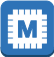<?xml version="1.0" encoding="UTF-8"?>
<dia:diagram xmlns:dia="http://www.lysator.liu.se/~alla/dia/">
  <dia:layer name="Fondo" visible="true" active="true">
    <dia:group>
      <dia:group>
        <dia:group>
          <dia:group>
            <dia:object type="Standard - BezierLine" version="0" id="O0">
              <dia:attribute name="obj_pos">
                <dia:point val="3.868,3.392"/>
              </dia:attribute>
              <dia:attribute name="obj_bb">
                <dia:rectangle val="2.864,3.392;4.864,3.715"/>
              </dia:attribute>
              <dia:attribute name="bez_points">
                <dia:point val="3.868,3.392"/>
                <dia:point val="3.868,3.523"/>
                <dia:point val="3.868,3.392"/>
                <dia:point val="3.868,3.523"/>
                <dia:point val="3.868,3.541"/>
                <dia:point val="3.866,3.559"/>
                <dia:point val="3.864,3.576"/>
                <dia:point val="3.864,3.445"/>
                <dia:point val="3.864,3.576"/>
                <dia:point val="3.864,3.445"/>
                <dia:point val="3.866,3.428"/>
                <dia:point val="3.868,3.41"/>
                <dia:point val="3.868,3.392"/>
              </dia:attribute>
              <dia:attribute name="corner_types">
                <dia:enum val="0"/>
                <dia:enum val="0"/>
                <dia:enum val="0"/>
                <dia:enum val="0"/>
                <dia:enum val="0"/>
              </dia:attribute>
              <dia:attribute name="line_color">
                <dia:color val="#19486f"/>
              </dia:attribute>
              <dia:attribute name="line_width">
                <dia:real val="0"/>
              </dia:attribute>
            </dia:object>
            <dia:object type="Standard - BezierLine" version="0" id="O1">
              <dia:attribute name="obj_pos">
                <dia:point val="3.864,3.445"/>
              </dia:attribute>
              <dia:attribute name="obj_bb">
                <dia:rectangle val="3.85,3.445;3.864,3.636"/>
              </dia:attribute>
              <dia:attribute name="bez_points">
                <dia:point val="3.864,3.445"/>
                <dia:point val="3.864,3.576"/>
                <dia:point val="3.864,3.445"/>
                <dia:point val="3.864,3.576"/>
                <dia:point val="3.861,3.597"/>
                <dia:point val="3.856,3.617"/>
                <dia:point val="3.85,3.636"/>
                <dia:point val="3.85,3.506"/>
                <dia:point val="3.85,3.636"/>
                <dia:point val="3.85,3.506"/>
                <dia:point val="3.856,3.486"/>
                <dia:point val="3.861,3.466"/>
                <dia:point val="3.864,3.445"/>
              </dia:attribute>
              <dia:attribute name="corner_types">
                <dia:enum val="0"/>
                <dia:enum val="0"/>
                <dia:enum val="0"/>
                <dia:enum val="0"/>
                <dia:enum val="0"/>
              </dia:attribute>
              <dia:attribute name="line_color">
                <dia:color val="#19486f"/>
              </dia:attribute>
              <dia:attribute name="line_width">
                <dia:real val="0"/>
              </dia:attribute>
            </dia:object>
            <dia:object type="Standard - BezierLine" version="0" id="O2">
              <dia:attribute name="obj_pos">
                <dia:point val="3.85,3.506"/>
              </dia:attribute>
              <dia:attribute name="obj_bb">
                <dia:rectangle val="3.821,3.506;3.85,3.702"/>
              </dia:attribute>
              <dia:attribute name="bez_points">
                <dia:point val="3.85,3.506"/>
                <dia:point val="3.85,3.636"/>
                <dia:point val="3.85,3.506"/>
                <dia:point val="3.85,3.636"/>
                <dia:point val="3.843,3.659"/>
                <dia:point val="3.833,3.681"/>
                <dia:point val="3.821,3.702"/>
                <dia:point val="3.821,3.572"/>
                <dia:point val="3.821,3.702"/>
                <dia:point val="3.821,3.572"/>
                <dia:point val="3.833,3.551"/>
                <dia:point val="3.843,3.529"/>
                <dia:point val="3.85,3.506"/>
              </dia:attribute>
              <dia:attribute name="corner_types">
                <dia:enum val="0"/>
                <dia:enum val="0"/>
                <dia:enum val="0"/>
                <dia:enum val="0"/>
                <dia:enum val="0"/>
              </dia:attribute>
              <dia:attribute name="line_color">
                <dia:color val="#19486f"/>
              </dia:attribute>
              <dia:attribute name="line_width">
                <dia:real val="0"/>
              </dia:attribute>
            </dia:object>
          </dia:group>
          <dia:object type="Standard - Beziergon" version="0" id="O3">
            <dia:attribute name="obj_pos">
              <dia:point val="3.868,3.392"/>
            </dia:attribute>
            <dia:attribute name="obj_bb">
              <dia:rectangle val="2.868,3.392;4.868,3.897"/>
            </dia:attribute>
            <dia:attribute name="bez_points">
              <dia:point val="3.868,3.392"/>
              <dia:point val="3.868,3.523"/>
              <dia:point val="3.868,3.392"/>
              <dia:point val="3.868,3.523"/>
              <dia:point val="3.868,3.729"/>
              <dia:point val="3.699,3.897"/>
              <dia:point val="3.49,3.897"/>
              <dia:point val="3.49,3.767"/>
              <dia:point val="3.49,3.897"/>
              <dia:point val="3.49,3.767"/>
              <dia:point val="3.699,3.767"/>
              <dia:point val="3.868,3.599"/>
            </dia:attribute>
            <dia:attribute name="corner_types">
              <dia:enum val="-1797716360"/>
              <dia:enum val="0"/>
              <dia:enum val="0"/>
              <dia:enum val="0"/>
              <dia:enum val="0"/>
            </dia:attribute>
            <dia:attribute name="line_color">
              <dia:color val="#19486f"/>
            </dia:attribute>
            <dia:attribute name="line_width">
              <dia:real val="0"/>
            </dia:attribute>
            <dia:attribute name="inner_color">
              <dia:color val="#19486f"/>
            </dia:attribute>
            <dia:attribute name="show_background">
              <dia:boolean val="true"/>
            </dia:attribute>
          </dia:object>
          <dia:group>
            <dia:object type="Standard - Polygon" version="0" id="O4">
              <dia:attribute name="obj_pos">
                <dia:point val="3.547,3.726"/>
              </dia:attribute>
              <dia:attribute name="obj_bb">
                <dia:rectangle val="1.609,3.726;3.547,3.897"/>
              </dia:attribute>
              <dia:attribute name="poly_points">
                <dia:point val="3.547,3.726"/>
                <dia:point val="3.49,3.897"/>
                <dia:point val="1.609,3.897"/>
                <dia:point val="1.609,3.767"/>
              </dia:attribute>
              <dia:attribute name="line_color">
                <dia:color val="#19486f"/>
              </dia:attribute>
              <dia:attribute name="line_width">
                <dia:real val="0"/>
              </dia:attribute>
              <dia:attribute name="inner_color">
                <dia:color val="#19486f"/>
              </dia:attribute>
              <dia:attribute name="show_background">
                <dia:boolean val="true"/>
              </dia:attribute>
            </dia:object>
          </dia:group>
          <dia:object type="Standard - Beziergon" version="0" id="O5">
            <dia:attribute name="obj_pos">
              <dia:point val="1.609,3.767"/>
            </dia:attribute>
            <dia:attribute name="obj_bb">
              <dia:rectangle val="0.232,3.392;2.232,3.897"/>
            </dia:attribute>
            <dia:attribute name="bez_points">
              <dia:point val="1.609,3.767"/>
              <dia:point val="1.609,3.897"/>
              <dia:point val="1.609,3.767"/>
              <dia:point val="1.609,3.897"/>
              <dia:point val="1.401,3.897"/>
              <dia:point val="1.232,3.729"/>
              <dia:point val="1.232,3.523"/>
              <dia:point val="1.232,3.392"/>
              <dia:point val="1.232,3.523"/>
              <dia:point val="1.232,3.392"/>
              <dia:point val="1.232,3.599"/>
              <dia:point val="1.401,3.767"/>
            </dia:attribute>
            <dia:attribute name="corner_types">
              <dia:enum val="0"/>
              <dia:enum val="0"/>
              <dia:enum val="0"/>
              <dia:enum val="0"/>
              <dia:enum val="0"/>
            </dia:attribute>
            <dia:attribute name="line_color">
              <dia:color val="#19486f"/>
            </dia:attribute>
            <dia:attribute name="line_width">
              <dia:real val="0"/>
            </dia:attribute>
            <dia:attribute name="inner_color">
              <dia:color val="#19486f"/>
            </dia:attribute>
            <dia:attribute name="show_background">
              <dia:boolean val="true"/>
            </dia:attribute>
          </dia:object>
          <dia:group>
            <dia:object type="Standard - Beziergon" version="0" id="O6">
              <dia:attribute name="obj_pos">
                <dia:point val="3.49,1.098"/>
              </dia:attribute>
              <dia:attribute name="obj_bb">
                <dia:rectangle val="1.232,1.098;3.868,3.767"/>
              </dia:attribute>
              <dia:attribute name="bez_points">
                <dia:point val="3.49,1.098"/>
                <dia:point val="3.699,1.098"/>
                <dia:point val="3.868,1.265"/>
                <dia:point val="3.868,1.472"/>
                <dia:point val="3.868,3.392"/>
                <dia:point val="3.868,1.472"/>
                <dia:point val="3.868,3.392"/>
                <dia:point val="3.868,3.599"/>
                <dia:point val="3.699,3.767"/>
                <dia:point val="3.49,3.767"/>
                <dia:point val="1.609,3.767"/>
                <dia:point val="3.49,3.767"/>
                <dia:point val="1.609,3.767"/>
                <dia:point val="1.401,3.767"/>
                <dia:point val="1.232,3.599"/>
                <dia:point val="1.232,3.392"/>
                <dia:point val="1.232,1.472"/>
                <dia:point val="1.232,3.392"/>
                <dia:point val="1.232,1.472"/>
                <dia:point val="1.232,1.265"/>
                <dia:point val="1.401,1.098"/>
                <dia:point val="1.609,1.098"/>
                <dia:point val="3.49,1.098"/>
                <dia:point val="1.609,1.098"/>
              </dia:attribute>
              <dia:attribute name="corner_types">
                <dia:enum val="-1797716360"/>
                <dia:enum val="0"/>
                <dia:enum val="0"/>
                <dia:enum val="0"/>
                <dia:enum val="0"/>
                <dia:enum val="0"/>
                <dia:enum val="0"/>
                <dia:enum val="0"/>
                <dia:enum val="0"/>
              </dia:attribute>
              <dia:attribute name="line_color">
                <dia:color val="#2e73b7"/>
              </dia:attribute>
              <dia:attribute name="line_width">
                <dia:real val="0"/>
              </dia:attribute>
              <dia:attribute name="inner_color">
                <dia:color val="#2e73b7"/>
              </dia:attribute>
              <dia:attribute name="show_background">
                <dia:boolean val="true"/>
              </dia:attribute>
            </dia:object>
          </dia:group>
        </dia:group>
      </dia:group>
      <dia:object type="Standard - Polygon" version="0" id="O7">
        <dia:attribute name="obj_pos">
          <dia:point val="3.5,2"/>
        </dia:attribute>
        <dia:attribute name="obj_bb">
          <dia:rectangle val="1.6,1.55;3.5,3.45"/>
        </dia:attribute>
        <dia:attribute name="poly_points">
          <dia:point val="3.5,2"/>
          <dia:point val="3.5,1.8"/>
          <dia:point val="3.25,1.8"/>
          <dia:point val="3.25,1.55"/>
          <dia:point val="3.05,1.55"/>
          <dia:point val="3.05,1.8"/>
          <dia:point val="2.95,1.8"/>
          <dia:point val="2.95,1.55"/>
          <dia:point val="2.75,1.55"/>
          <dia:point val="2.75,1.8"/>
          <dia:point val="2.65,1.8"/>
          <dia:point val="2.65,1.55"/>
          <dia:point val="2.45,1.55"/>
          <dia:point val="2.45,1.8"/>
          <dia:point val="2.35,1.8"/>
          <dia:point val="2.35,1.55"/>
          <dia:point val="2.15,1.55"/>
          <dia:point val="2.15,1.8"/>
          <dia:point val="2.05,1.8"/>
          <dia:point val="2.05,1.55"/>
          <dia:point val="1.85,1.55"/>
          <dia:point val="1.85,1.8"/>
          <dia:point val="1.6,1.8"/>
          <dia:point val="1.6,2"/>
          <dia:point val="1.85,2"/>
          <dia:point val="1.85,2.1"/>
          <dia:point val="1.6,2.1"/>
          <dia:point val="1.6,2.3"/>
          <dia:point val="1.85,2.3"/>
          <dia:point val="1.85,2.4"/>
          <dia:point val="1.6,2.4"/>
          <dia:point val="1.6,2.6"/>
          <dia:point val="1.85,2.6"/>
          <dia:point val="1.85,2.7"/>
          <dia:point val="1.6,2.7"/>
          <dia:point val="1.6,2.9"/>
          <dia:point val="1.85,2.9"/>
          <dia:point val="1.85,3"/>
          <dia:point val="1.6,3"/>
          <dia:point val="1.6,3.2"/>
          <dia:point val="1.85,3.2"/>
          <dia:point val="1.85,3.45"/>
          <dia:point val="2.05,3.45"/>
          <dia:point val="2.05,3.2"/>
          <dia:point val="2.15,3.2"/>
          <dia:point val="2.15,3.45"/>
          <dia:point val="2.35,3.45"/>
          <dia:point val="2.35,3.2"/>
          <dia:point val="2.45,3.2"/>
          <dia:point val="2.45,3.45"/>
          <dia:point val="2.65,3.45"/>
          <dia:point val="2.65,3.2"/>
          <dia:point val="2.75,3.2"/>
          <dia:point val="2.75,3.45"/>
          <dia:point val="2.95,3.45"/>
          <dia:point val="2.95,3.2"/>
          <dia:point val="3.05,3.2"/>
          <dia:point val="3.05,3.45"/>
          <dia:point val="3.25,3.45"/>
          <dia:point val="3.25,3.2"/>
          <dia:point val="3.5,3.2"/>
          <dia:point val="3.5,3"/>
          <dia:point val="3.25,3"/>
          <dia:point val="3.25,2.9"/>
          <dia:point val="3.5,2.9"/>
          <dia:point val="3.5,2.7"/>
          <dia:point val="3.25,2.7"/>
          <dia:point val="3.25,2.6"/>
          <dia:point val="3.5,2.6"/>
          <dia:point val="3.5,2.4"/>
          <dia:point val="3.25,2.4"/>
          <dia:point val="3.25,2.3"/>
          <dia:point val="3.5,2.3"/>
          <dia:point val="3.5,2.1"/>
          <dia:point val="3.25,2.1"/>
          <dia:point val="3.25,2"/>
        </dia:attribute>
        <dia:attribute name="line_color">
          <dia:color val="#ffffff"/>
        </dia:attribute>
        <dia:attribute name="line_width">
          <dia:real val="0"/>
        </dia:attribute>
        <dia:attribute name="show_background">
          <dia:boolean val="true"/>
        </dia:attribute>
      </dia:object>
      <dia:object type="Standard - Beziergon" version="0" id="O8">
        <dia:attribute name="obj_pos">
          <dia:point val="2.106,2.088"/>
        </dia:attribute>
        <dia:attribute name="obj_bb">
          <dia:rectangle val="2.106,2.088;2.994,2.907"/>
        </dia:attribute>
        <dia:attribute name="bez_points">
          <dia:point val="2.106,2.088"/>
          <dia:point val="2.361,2.088"/>
          <dia:point val="2.106,2.088"/>
          <dia:point val="2.361,2.088"/>
          <dia:point val="2.554,2.651"/>
          <dia:point val="2.361,2.088"/>
          <dia:point val="2.554,2.651"/>
          <dia:point val="2.556,2.651"/>
          <dia:point val="2.554,2.651"/>
          <dia:point val="2.556,2.651"/>
          <dia:point val="2.739,2.088"/>
          <dia:point val="2.556,2.651"/>
          <dia:point val="2.739,2.088"/>
          <dia:point val="2.994,2.088"/>
          <dia:point val="2.739,2.088"/>
          <dia:point val="2.994,2.088"/>
          <dia:point val="2.994,2.907"/>
          <dia:point val="2.994,2.088"/>
          <dia:point val="2.994,2.907"/>
          <dia:point val="2.824,2.907"/>
          <dia:point val="2.994,2.907"/>
          <dia:point val="2.824,2.907"/>
          <dia:point val="2.824,2.327"/>
          <dia:point val="2.824,2.907"/>
          <dia:point val="2.824,2.327"/>
          <dia:point val="2.822,2.327"/>
          <dia:point val="2.824,2.327"/>
          <dia:point val="2.822,2.327"/>
          <dia:point val="2.62,2.907"/>
          <dia:point val="2.822,2.327"/>
          <dia:point val="2.62,2.907"/>
          <dia:point val="2.48,2.907"/>
          <dia:point val="2.62,2.907"/>
          <dia:point val="2.48,2.907"/>
          <dia:point val="2.278,2.333"/>
          <dia:point val="2.48,2.907"/>
          <dia:point val="2.278,2.333"/>
          <dia:point val="2.276,2.333"/>
          <dia:point val="2.278,2.333"/>
          <dia:point val="2.276,2.333"/>
          <dia:point val="2.276,2.907"/>
          <dia:point val="2.276,2.333"/>
          <dia:point val="2.276,2.907"/>
          <dia:point val="2.106,2.907"/>
          <dia:point val="2.276,2.907"/>
          <dia:point val="2.106,2.907"/>
          <dia:point val="2.106,2.088"/>
          <dia:point val="2.106,2.907"/>
        </dia:attribute>
        <dia:attribute name="corner_types">
          <dia:enum val="0"/>
          <dia:enum val="0"/>
          <dia:enum val="0"/>
          <dia:enum val="0"/>
          <dia:enum val="0"/>
          <dia:enum val="0"/>
          <dia:enum val="0"/>
          <dia:enum val="0"/>
          <dia:enum val="0"/>
          <dia:enum val="0"/>
          <dia:enum val="0"/>
          <dia:enum val="0"/>
          <dia:enum val="0"/>
          <dia:enum val="0"/>
          <dia:enum val="0"/>
          <dia:enum val="0"/>
          <dia:enum val="0"/>
        </dia:attribute>
        <dia:attribute name="line_color">
          <dia:color val="#2e73b7"/>
        </dia:attribute>
        <dia:attribute name="line_width">
          <dia:real val="0"/>
        </dia:attribute>
        <dia:attribute name="inner_color">
          <dia:color val="#2e73b7"/>
        </dia:attribute>
        <dia:attribute name="show_background">
          <dia:boolean val="true"/>
        </dia:attribute>
      </dia:object>
    </dia:group>
  </dia:layer>
</dia:diagram>
